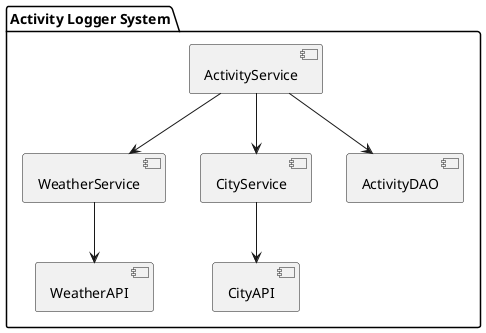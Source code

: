@startuml
'https://plantuml.com/component-diagram

package "Activity Logger System" {
  [ActivityService] --> [WeatherService]
  [ActivityService] --> [CityService]
  [ActivityService] --> [ActivityDAO]
  [WeatherService] --> [WeatherAPI]
  [CityService] --> [CityAPI]
}
@enduml

//A Component Diagram is used to show how the system is structured
in terms of its components and their relationships.

//package: Defines a logical grouping of components.
-->: Represents communication or dependencies between components.